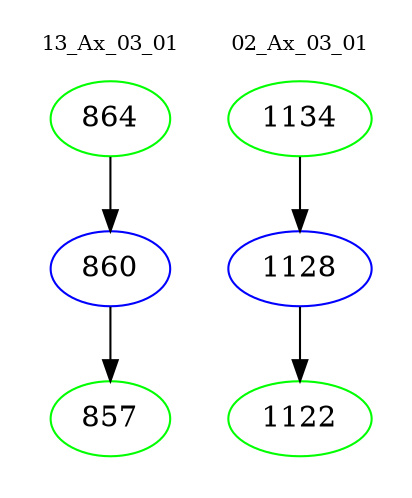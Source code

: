 digraph{
subgraph cluster_0 {
color = white
label = "13_Ax_03_01";
fontsize=10;
T0_864 [label="864", color="green"]
T0_864 -> T0_860 [color="black"]
T0_860 [label="860", color="blue"]
T0_860 -> T0_857 [color="black"]
T0_857 [label="857", color="green"]
}
subgraph cluster_1 {
color = white
label = "02_Ax_03_01";
fontsize=10;
T1_1134 [label="1134", color="green"]
T1_1134 -> T1_1128 [color="black"]
T1_1128 [label="1128", color="blue"]
T1_1128 -> T1_1122 [color="black"]
T1_1122 [label="1122", color="green"]
}
}
